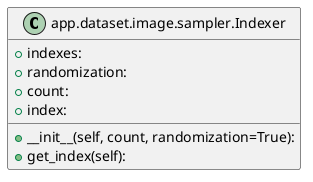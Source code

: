 @startuml

top to bottom direction
skinparam linetype ortho

class node0 as "app.dataset.image.sampler.Indexer" {
   + indexes:
   + randomization:
   + count:
   + index:
   + __init__(self, count, randomization=True):
   + get_index(self):
}

@enduml

